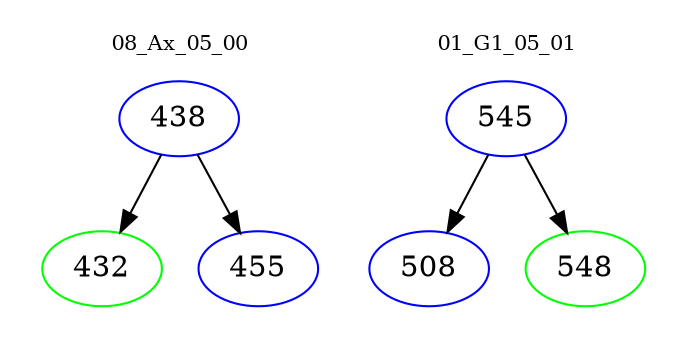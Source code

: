 digraph{
subgraph cluster_0 {
color = white
label = "08_Ax_05_00";
fontsize=10;
T0_438 [label="438", color="blue"]
T0_438 -> T0_432 [color="black"]
T0_432 [label="432", color="green"]
T0_438 -> T0_455 [color="black"]
T0_455 [label="455", color="blue"]
}
subgraph cluster_1 {
color = white
label = "01_G1_05_01";
fontsize=10;
T1_545 [label="545", color="blue"]
T1_545 -> T1_508 [color="black"]
T1_508 [label="508", color="blue"]
T1_545 -> T1_548 [color="black"]
T1_548 [label="548", color="green"]
}
}
